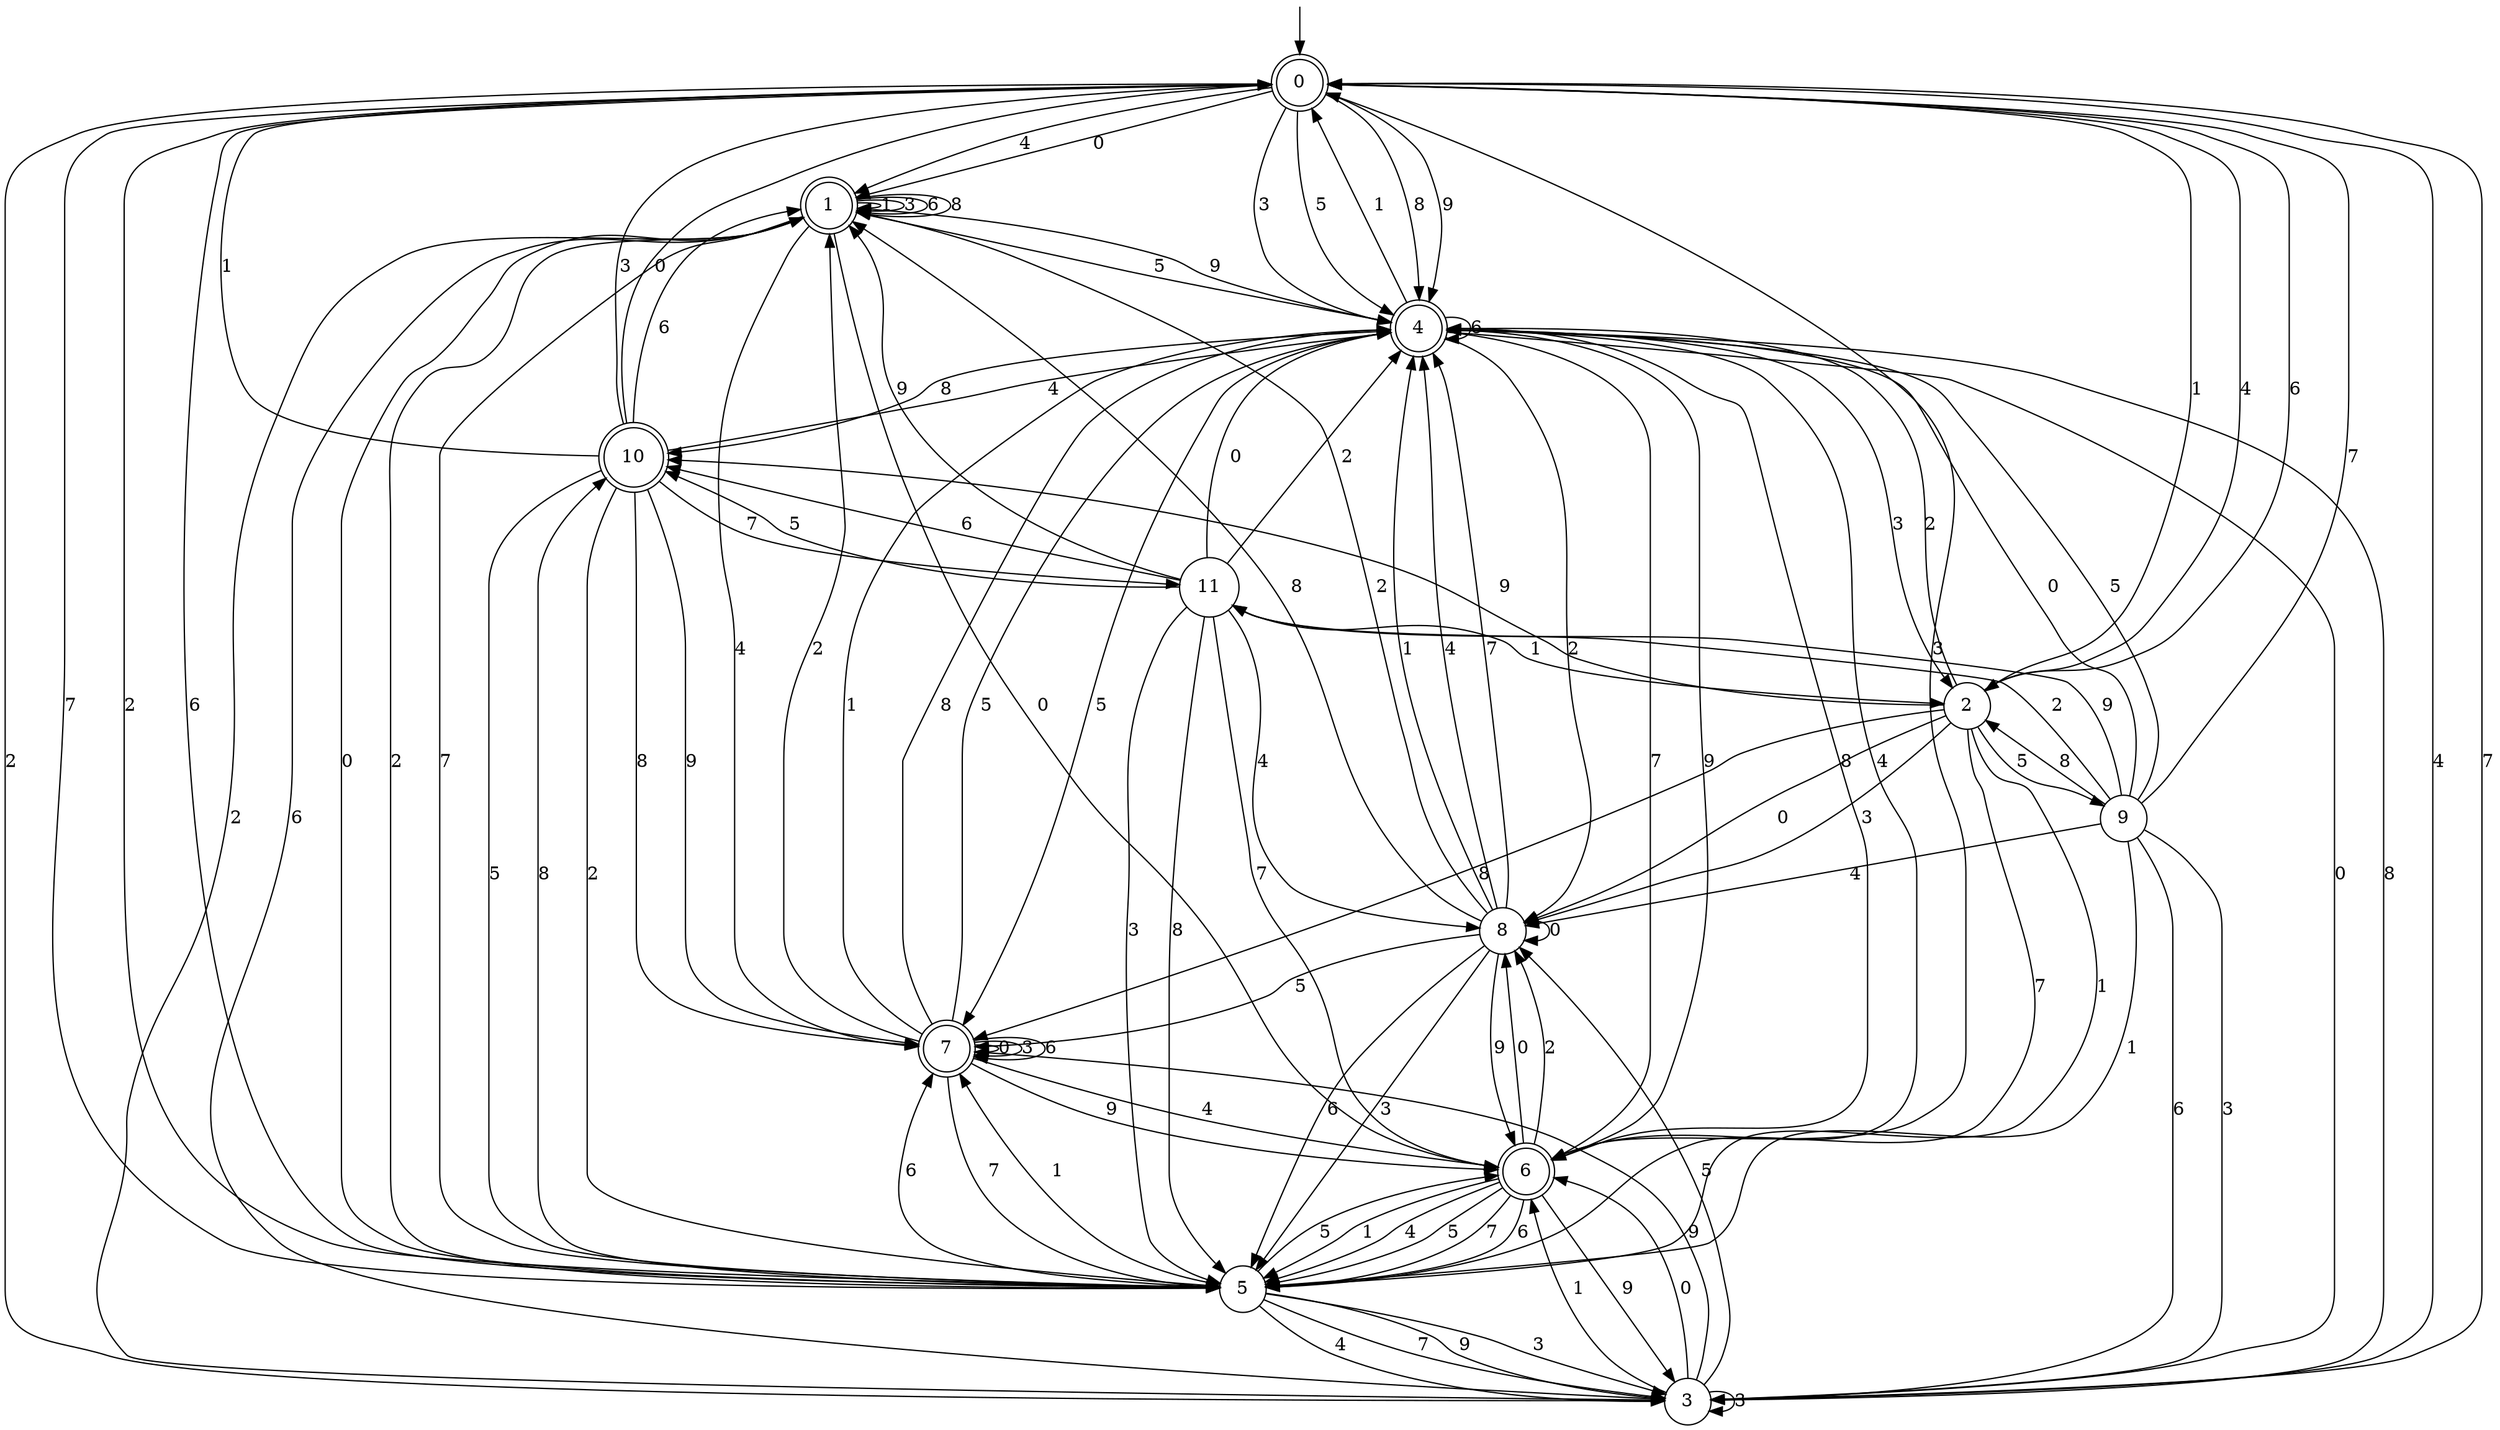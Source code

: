 digraph g {

	s0 [shape="doublecircle" label="0"];
	s1 [shape="doublecircle" label="1"];
	s2 [shape="circle" label="2"];
	s3 [shape="circle" label="3"];
	s4 [shape="doublecircle" label="4"];
	s5 [shape="circle" label="5"];
	s6 [shape="doublecircle" label="6"];
	s7 [shape="doublecircle" label="7"];
	s8 [shape="circle" label="8"];
	s9 [shape="circle" label="9"];
	s10 [shape="doublecircle" label="10"];
	s11 [shape="circle" label="11"];
	s0 -> s1 [label="0"];
	s0 -> s2 [label="1"];
	s0 -> s3 [label="2"];
	s0 -> s4 [label="3"];
	s0 -> s1 [label="4"];
	s0 -> s4 [label="5"];
	s0 -> s5 [label="6"];
	s0 -> s5 [label="7"];
	s0 -> s4 [label="8"];
	s0 -> s4 [label="9"];
	s1 -> s6 [label="0"];
	s1 -> s1 [label="1"];
	s1 -> s5 [label="2"];
	s1 -> s1 [label="3"];
	s1 -> s7 [label="4"];
	s1 -> s4 [label="5"];
	s1 -> s1 [label="6"];
	s1 -> s5 [label="7"];
	s1 -> s1 [label="8"];
	s1 -> s4 [label="9"];
	s2 -> s8 [label="0"];
	s2 -> s5 [label="1"];
	s2 -> s4 [label="2"];
	s2 -> s8 [label="3"];
	s2 -> s0 [label="4"];
	s2 -> s9 [label="5"];
	s2 -> s0 [label="6"];
	s2 -> s5 [label="7"];
	s2 -> s7 [label="8"];
	s2 -> s10 [label="9"];
	s3 -> s6 [label="0"];
	s3 -> s6 [label="1"];
	s3 -> s1 [label="2"];
	s3 -> s3 [label="3"];
	s3 -> s0 [label="4"];
	s3 -> s8 [label="5"];
	s3 -> s1 [label="6"];
	s3 -> s0 [label="7"];
	s3 -> s4 [label="8"];
	s3 -> s7 [label="9"];
	s4 -> s3 [label="0"];
	s4 -> s0 [label="1"];
	s4 -> s8 [label="2"];
	s4 -> s2 [label="3"];
	s4 -> s6 [label="4"];
	s4 -> s7 [label="5"];
	s4 -> s4 [label="6"];
	s4 -> s6 [label="7"];
	s4 -> s10 [label="8"];
	s4 -> s6 [label="9"];
	s5 -> s1 [label="0"];
	s5 -> s7 [label="1"];
	s5 -> s0 [label="2"];
	s5 -> s3 [label="3"];
	s5 -> s3 [label="4"];
	s5 -> s6 [label="5"];
	s5 -> s7 [label="6"];
	s5 -> s3 [label="7"];
	s5 -> s10 [label="8"];
	s5 -> s3 [label="9"];
	s6 -> s8 [label="0"];
	s6 -> s5 [label="1"];
	s6 -> s8 [label="2"];
	s6 -> s0 [label="3"];
	s6 -> s5 [label="4"];
	s6 -> s5 [label="5"];
	s6 -> s5 [label="6"];
	s6 -> s5 [label="7"];
	s6 -> s4 [label="8"];
	s6 -> s3 [label="9"];
	s7 -> s7 [label="0"];
	s7 -> s4 [label="1"];
	s7 -> s1 [label="2"];
	s7 -> s7 [label="3"];
	s7 -> s6 [label="4"];
	s7 -> s4 [label="5"];
	s7 -> s7 [label="6"];
	s7 -> s5 [label="7"];
	s7 -> s4 [label="8"];
	s7 -> s6 [label="9"];
	s8 -> s8 [label="0"];
	s8 -> s4 [label="1"];
	s8 -> s1 [label="2"];
	s8 -> s5 [label="3"];
	s8 -> s4 [label="4"];
	s8 -> s7 [label="5"];
	s8 -> s5 [label="6"];
	s8 -> s4 [label="7"];
	s8 -> s1 [label="8"];
	s8 -> s6 [label="9"];
	s9 -> s4 [label="0"];
	s9 -> s5 [label="1"];
	s9 -> s11 [label="2"];
	s9 -> s3 [label="3"];
	s9 -> s8 [label="4"];
	s9 -> s4 [label="5"];
	s9 -> s3 [label="6"];
	s9 -> s0 [label="7"];
	s9 -> s2 [label="8"];
	s9 -> s11 [label="9"];
	s10 -> s0 [label="0"];
	s10 -> s0 [label="1"];
	s10 -> s5 [label="2"];
	s10 -> s0 [label="3"];
	s10 -> s4 [label="4"];
	s10 -> s5 [label="5"];
	s10 -> s1 [label="6"];
	s10 -> s11 [label="7"];
	s10 -> s7 [label="8"];
	s10 -> s7 [label="9"];
	s11 -> s4 [label="0"];
	s11 -> s2 [label="1"];
	s11 -> s4 [label="2"];
	s11 -> s5 [label="3"];
	s11 -> s8 [label="4"];
	s11 -> s10 [label="5"];
	s11 -> s10 [label="6"];
	s11 -> s6 [label="7"];
	s11 -> s5 [label="8"];
	s11 -> s1 [label="9"];

__start0 [label="" shape="none" width="0" height="0"];
__start0 -> s0;

}
